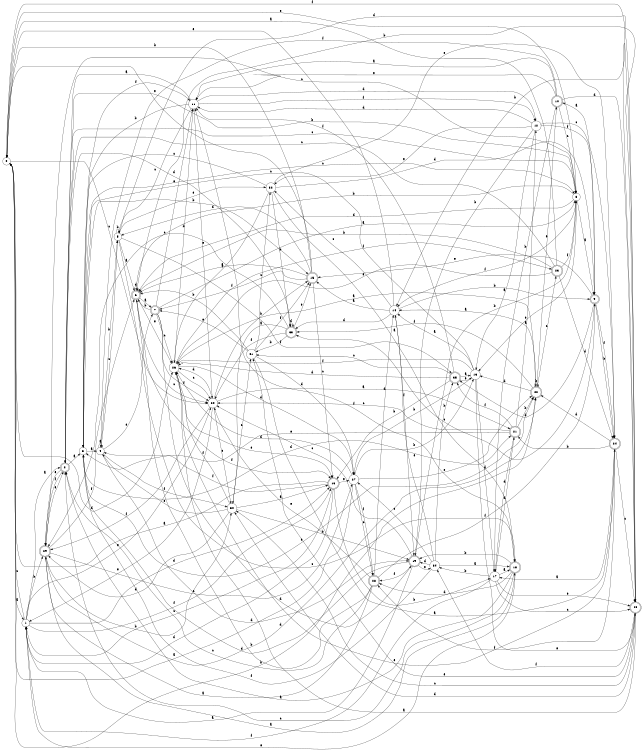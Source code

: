 digraph n29_2 {
__start0 [label="" shape="none"];

rankdir=LR;
size="8,5";

s0 [style="filled", color="black", fillcolor="white" shape="circle", label="0"];
s1 [style="filled", color="black", fillcolor="white" shape="circle", label="1"];
s2 [style="rounded,filled", color="black", fillcolor="white" shape="doublecircle", label="2"];
s3 [style="filled", color="black", fillcolor="white" shape="circle", label="3"];
s4 [style="filled", color="black", fillcolor="white" shape="circle", label="4"];
s5 [style="filled", color="black", fillcolor="white" shape="circle", label="5"];
s6 [style="rounded,filled", color="black", fillcolor="white" shape="doublecircle", label="6"];
s7 [style="rounded,filled", color="black", fillcolor="white" shape="doublecircle", label="7"];
s8 [style="filled", color="black", fillcolor="white" shape="circle", label="8"];
s9 [style="rounded,filled", color="black", fillcolor="white" shape="doublecircle", label="9"];
s10 [style="rounded,filled", color="black", fillcolor="white" shape="doublecircle", label="10"];
s11 [style="filled", color="black", fillcolor="white" shape="circle", label="11"];
s12 [style="filled", color="black", fillcolor="white" shape="circle", label="12"];
s13 [style="filled", color="black", fillcolor="white" shape="circle", label="13"];
s14 [style="filled", color="black", fillcolor="white" shape="circle", label="14"];
s15 [style="rounded,filled", color="black", fillcolor="white" shape="doublecircle", label="15"];
s16 [style="rounded,filled", color="black", fillcolor="white" shape="doublecircle", label="16"];
s17 [style="filled", color="black", fillcolor="white" shape="circle", label="17"];
s18 [style="rounded,filled", color="black", fillcolor="white" shape="doublecircle", label="18"];
s19 [style="rounded,filled", color="black", fillcolor="white" shape="doublecircle", label="19"];
s20 [style="filled", color="black", fillcolor="white" shape="circle", label="20"];
s21 [style="rounded,filled", color="black", fillcolor="white" shape="doublecircle", label="21"];
s22 [style="rounded,filled", color="black", fillcolor="white" shape="doublecircle", label="22"];
s23 [style="rounded,filled", color="black", fillcolor="white" shape="doublecircle", label="23"];
s24 [style="rounded,filled", color="black", fillcolor="white" shape="doublecircle", label="24"];
s25 [style="rounded,filled", color="black", fillcolor="white" shape="doublecircle", label="25"];
s26 [style="filled", color="black", fillcolor="white" shape="circle", label="26"];
s27 [style="filled", color="black", fillcolor="white" shape="circle", label="27"];
s28 [style="rounded,filled", color="black", fillcolor="white" shape="doublecircle", label="28"];
s29 [style="rounded,filled", color="black", fillcolor="white" shape="doublecircle", label="29"];
s30 [style="filled", color="black", fillcolor="white" shape="circle", label="30"];
s31 [style="filled", color="black", fillcolor="white" shape="circle", label="31"];
s32 [style="filled", color="black", fillcolor="white" shape="circle", label="32"];
s33 [style="rounded,filled", color="black", fillcolor="white" shape="doublecircle", label="33"];
s34 [style="filled", color="black", fillcolor="white" shape="circle", label="34"];
s35 [style="rounded,filled", color="black", fillcolor="white" shape="doublecircle", label="35"];
s0 -> s1 [label="a"];
s0 -> s22 [label="b"];
s0 -> s20 [label="c"];
s0 -> s26 [label="d"];
s0 -> s8 [label="e"];
s0 -> s25 [label="f"];
s1 -> s2 [label="a"];
s1 -> s29 [label="b"];
s1 -> s0 [label="c"];
s1 -> s16 [label="d"];
s1 -> s20 [label="e"];
s1 -> s16 [label="f"];
s2 -> s3 [label="a"];
s2 -> s8 [label="b"];
s2 -> s8 [label="c"];
s2 -> s33 [label="d"];
s2 -> s29 [label="e"];
s2 -> s29 [label="f"];
s3 -> s4 [label="a"];
s3 -> s15 [label="b"];
s3 -> s8 [label="c"];
s3 -> s21 [label="d"];
s3 -> s22 [label="e"];
s3 -> s11 [label="f"];
s4 -> s4 [label="a"];
s4 -> s5 [label="b"];
s4 -> s5 [label="c"];
s4 -> s19 [label="d"];
s4 -> s7 [label="e"];
s4 -> s30 [label="f"];
s5 -> s6 [label="a"];
s5 -> s5 [label="b"];
s5 -> s18 [label="c"];
s5 -> s25 [label="d"];
s5 -> s32 [label="e"];
s5 -> s35 [label="f"];
s6 -> s7 [label="a"];
s6 -> s25 [label="b"];
s6 -> s20 [label="c"];
s6 -> s6 [label="d"];
s6 -> s26 [label="e"];
s6 -> s16 [label="f"];
s7 -> s8 [label="a"];
s7 -> s6 [label="b"];
s7 -> s26 [label="c"];
s7 -> s19 [label="d"];
s7 -> s11 [label="e"];
s7 -> s20 [label="f"];
s8 -> s9 [label="a"];
s8 -> s6 [label="b"];
s8 -> s29 [label="c"];
s8 -> s6 [label="d"];
s8 -> s13 [label="e"];
s8 -> s14 [label="f"];
s9 -> s10 [label="a"];
s9 -> s24 [label="b"];
s9 -> s33 [label="c"];
s9 -> s35 [label="d"];
s9 -> s15 [label="e"];
s9 -> s24 [label="f"];
s10 -> s11 [label="a"];
s10 -> s17 [label="b"];
s10 -> s8 [label="c"];
s10 -> s25 [label="d"];
s10 -> s11 [label="e"];
s10 -> s4 [label="f"];
s11 -> s2 [label="a"];
s11 -> s3 [label="b"];
s11 -> s5 [label="c"];
s11 -> s12 [label="d"];
s11 -> s20 [label="e"];
s11 -> s12 [label="f"];
s12 -> s13 [label="a"];
s12 -> s19 [label="b"];
s12 -> s24 [label="c"];
s12 -> s11 [label="d"];
s12 -> s32 [label="e"];
s12 -> s9 [label="f"];
s13 -> s14 [label="a"];
s13 -> s27 [label="b"];
s13 -> s3 [label="c"];
s13 -> s17 [label="d"];
s13 -> s25 [label="e"];
s13 -> s26 [label="f"];
s14 -> s15 [label="a"];
s14 -> s9 [label="b"];
s14 -> s32 [label="c"];
s14 -> s33 [label="d"];
s14 -> s0 [label="e"];
s14 -> s19 [label="f"];
s15 -> s6 [label="a"];
s15 -> s0 [label="b"];
s15 -> s16 [label="c"];
s15 -> s5 [label="d"];
s15 -> s0 [label="e"];
s15 -> s7 [label="f"];
s16 -> s0 [label="a"];
s16 -> s17 [label="b"];
s16 -> s1 [label="c"];
s16 -> s1 [label="d"];
s16 -> s27 [label="e"];
s16 -> s4 [label="f"];
s17 -> s18 [label="a"];
s17 -> s34 [label="b"];
s17 -> s25 [label="c"];
s17 -> s21 [label="d"];
s17 -> s25 [label="e"];
s17 -> s1 [label="f"];
s18 -> s2 [label="a"];
s18 -> s19 [label="b"];
s18 -> s2 [label="c"];
s18 -> s28 [label="d"];
s18 -> s1 [label="e"];
s18 -> s11 [label="f"];
s19 -> s1 [label="a"];
s19 -> s8 [label="b"];
s19 -> s20 [label="c"];
s19 -> s3 [label="d"];
s19 -> s34 [label="e"];
s19 -> s28 [label="f"];
s20 -> s21 [label="a"];
s20 -> s15 [label="b"];
s20 -> s30 [label="c"];
s20 -> s26 [label="d"];
s20 -> s1 [label="e"];
s20 -> s29 [label="f"];
s21 -> s12 [label="a"];
s21 -> s22 [label="b"];
s21 -> s20 [label="c"];
s21 -> s17 [label="d"];
s21 -> s3 [label="e"];
s21 -> s35 [label="f"];
s22 -> s14 [label="a"];
s22 -> s22 [label="b"];
s22 -> s23 [label="c"];
s22 -> s13 [label="d"];
s22 -> s10 [label="e"];
s22 -> s33 [label="f"];
s23 -> s0 [label="a"];
s23 -> s6 [label="b"];
s23 -> s2 [label="c"];
s23 -> s24 [label="d"];
s23 -> s26 [label="e"];
s23 -> s8 [label="f"];
s24 -> s17 [label="a"];
s24 -> s21 [label="b"];
s24 -> s25 [label="c"];
s24 -> s22 [label="d"];
s24 -> s26 [label="e"];
s24 -> s28 [label="f"];
s25 -> s26 [label="a"];
s25 -> s14 [label="b"];
s25 -> s30 [label="c"];
s25 -> s30 [label="d"];
s25 -> s31 [label="e"];
s25 -> s34 [label="f"];
s26 -> s22 [label="a"];
s26 -> s11 [label="b"];
s26 -> s20 [label="c"];
s26 -> s27 [label="d"];
s26 -> s16 [label="e"];
s26 -> s23 [label="f"];
s27 -> s0 [label="a"];
s27 -> s13 [label="b"];
s27 -> s28 [label="c"];
s27 -> s26 [label="d"];
s27 -> s22 [label="e"];
s27 -> s28 [label="f"];
s28 -> s29 [label="a"];
s28 -> s6 [label="b"];
s28 -> s2 [label="c"];
s28 -> s14 [label="d"];
s28 -> s20 [label="e"];
s28 -> s9 [label="f"];
s29 -> s18 [label="a"];
s29 -> s30 [label="b"];
s29 -> s27 [label="c"];
s29 -> s22 [label="d"];
s29 -> s2 [label="e"];
s29 -> s6 [label="f"];
s30 -> s16 [label="a"];
s30 -> s19 [label="b"];
s30 -> s31 [label="c"];
s30 -> s29 [label="d"];
s30 -> s4 [label="e"];
s30 -> s26 [label="f"];
s31 -> s24 [label="a"];
s31 -> s6 [label="b"];
s31 -> s32 [label="c"];
s31 -> s27 [label="d"];
s31 -> s7 [label="e"];
s31 -> s15 [label="f"];
s32 -> s18 [label="a"];
s32 -> s33 [label="b"];
s32 -> s3 [label="c"];
s32 -> s9 [label="d"];
s32 -> s24 [label="e"];
s32 -> s26 [label="f"];
s33 -> s30 [label="a"];
s33 -> s31 [label="b"];
s33 -> s29 [label="c"];
s33 -> s33 [label="d"];
s33 -> s15 [label="e"];
s33 -> s20 [label="f"];
s34 -> s18 [label="a"];
s34 -> s35 [label="b"];
s34 -> s27 [label="c"];
s34 -> s19 [label="d"];
s34 -> s14 [label="e"];
s34 -> s3 [label="f"];
s35 -> s13 [label="a"];
s35 -> s16 [label="b"];
s35 -> s31 [label="c"];
s35 -> s26 [label="d"];
s35 -> s13 [label="e"];
s35 -> s11 [label="f"];

}